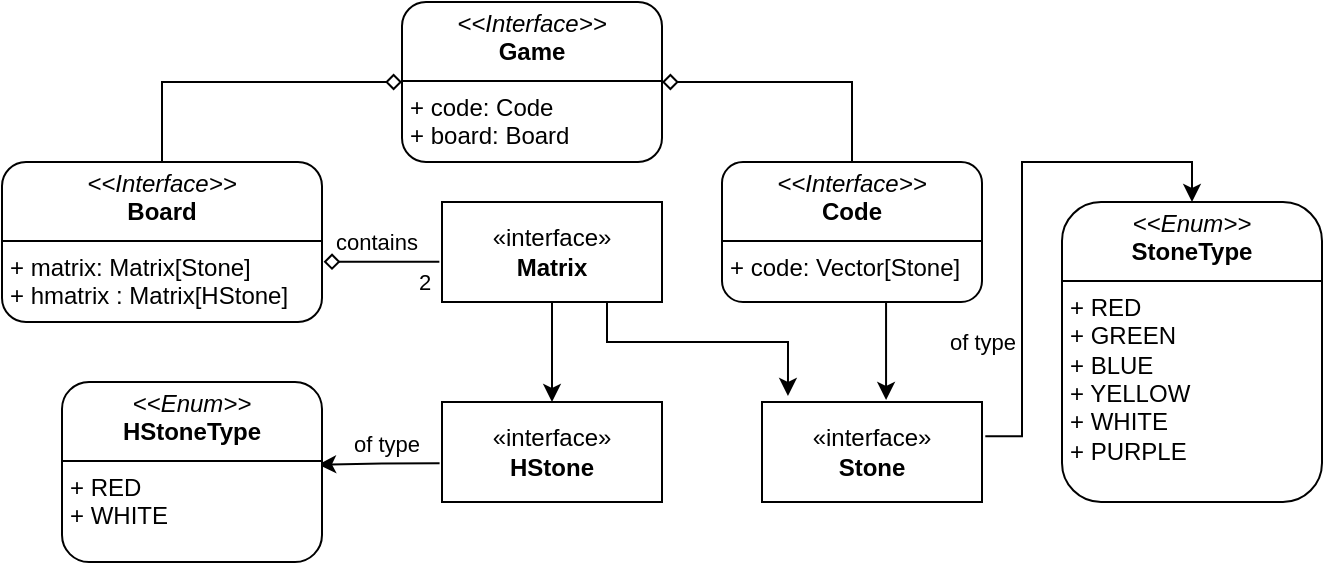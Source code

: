 <mxfile version="26.0.15">
  <diagram name="Pagina-1" id="xHo8FlIO1qtZDYCPHyb3">
    <mxGraphModel dx="909" dy="802" grid="1" gridSize="10" guides="1" tooltips="1" connect="1" arrows="1" fold="1" page="1" pageScale="1" pageWidth="827" pageHeight="1169" math="0" shadow="0">
      <root>
        <mxCell id="0" />
        <mxCell id="1" parent="0" />
        <mxCell id="mPEz37Rw0iS6tKse6qjw-1" value="&lt;p style=&quot;margin:0px;margin-top:4px;text-align:center;&quot;&gt;&lt;i&gt;&amp;lt;&amp;lt;Interface&amp;gt;&amp;gt;&lt;/i&gt;&lt;br&gt;&lt;b&gt;Game&lt;/b&gt;&lt;/p&gt;&lt;hr size=&quot;1&quot; style=&quot;border-style:solid;&quot;&gt;&lt;p style=&quot;margin:0px;margin-left:4px;&quot;&gt;+ code: Code&lt;br&gt;+ board: Board&lt;/p&gt;" style="verticalAlign=top;align=left;overflow=fill;html=1;whiteSpace=wrap;rounded=1;" vertex="1" parent="1">
          <mxGeometry x="310" y="150" width="130" height="80" as="geometry" />
        </mxCell>
        <mxCell id="mPEz37Rw0iS6tKse6qjw-7" style="edgeStyle=orthogonalEdgeStyle;rounded=0;orthogonalLoop=1;jettySize=auto;html=1;exitX=0.5;exitY=0;exitDx=0;exitDy=0;entryX=1;entryY=0.5;entryDx=0;entryDy=0;endArrow=diamond;endFill=0;" edge="1" parent="1" source="mPEz37Rw0iS6tKse6qjw-3" target="mPEz37Rw0iS6tKse6qjw-1">
          <mxGeometry relative="1" as="geometry" />
        </mxCell>
        <mxCell id="mPEz37Rw0iS6tKse6qjw-3" value="&lt;p style=&quot;margin:0px;margin-top:4px;text-align:center;&quot;&gt;&lt;i&gt;&amp;lt;&amp;lt;Interface&amp;gt;&amp;gt;&lt;/i&gt;&lt;br&gt;&lt;b&gt;Code&lt;/b&gt;&lt;/p&gt;&lt;hr size=&quot;1&quot; style=&quot;border-style:solid;&quot;&gt;&lt;p style=&quot;margin:0px;margin-left:4px;&quot;&gt;+ code: Vector[Stone]&lt;br&gt;&lt;/p&gt;" style="verticalAlign=top;align=left;overflow=fill;html=1;whiteSpace=wrap;rounded=1;" vertex="1" parent="1">
          <mxGeometry x="470" y="230" width="130" height="70" as="geometry" />
        </mxCell>
        <mxCell id="mPEz37Rw0iS6tKse6qjw-6" style="edgeStyle=orthogonalEdgeStyle;rounded=0;orthogonalLoop=1;jettySize=auto;html=1;entryX=0;entryY=0.5;entryDx=0;entryDy=0;exitX=0.5;exitY=0;exitDx=0;exitDy=0;endArrow=diamond;endFill=0;" edge="1" parent="1" source="mPEz37Rw0iS6tKse6qjw-4" target="mPEz37Rw0iS6tKse6qjw-1">
          <mxGeometry relative="1" as="geometry" />
        </mxCell>
        <mxCell id="mPEz37Rw0iS6tKse6qjw-4" value="&lt;p style=&quot;margin:0px;margin-top:4px;text-align:center;&quot;&gt;&lt;i&gt;&amp;lt;&amp;lt;Interface&amp;gt;&amp;gt;&lt;/i&gt;&lt;br&gt;&lt;b&gt;Board&lt;/b&gt;&lt;/p&gt;&lt;hr size=&quot;1&quot; style=&quot;border-style:solid;&quot;&gt;&lt;p style=&quot;margin:0px;margin-left:4px;&quot;&gt;+ matrix: Matrix[Stone]&lt;br&gt;&lt;/p&gt;&lt;p style=&quot;margin:0px;margin-left:4px;&quot;&gt;+ hmatrix : Matrix[HStone]&lt;/p&gt;" style="verticalAlign=top;align=left;overflow=fill;html=1;whiteSpace=wrap;rounded=1;" vertex="1" parent="1">
          <mxGeometry x="110" y="230" width="160" height="80" as="geometry" />
        </mxCell>
        <mxCell id="mPEz37Rw0iS6tKse6qjw-19" style="edgeStyle=orthogonalEdgeStyle;rounded=0;orthogonalLoop=1;jettySize=auto;html=1;exitX=0.5;exitY=1;exitDx=0;exitDy=0;entryX=0.5;entryY=0;entryDx=0;entryDy=0;" edge="1" parent="1" source="mPEz37Rw0iS6tKse6qjw-5" target="mPEz37Rw0iS6tKse6qjw-8">
          <mxGeometry relative="1" as="geometry">
            <Array as="points">
              <mxPoint x="385" y="300" />
              <mxPoint x="385" y="380" />
            </Array>
          </mxGeometry>
        </mxCell>
        <mxCell id="mPEz37Rw0iS6tKse6qjw-20" style="edgeStyle=orthogonalEdgeStyle;rounded=0;orthogonalLoop=1;jettySize=auto;html=1;exitX=0.75;exitY=1;exitDx=0;exitDy=0;entryX=0.118;entryY=-0.06;entryDx=0;entryDy=0;entryPerimeter=0;" edge="1" parent="1" source="mPEz37Rw0iS6tKse6qjw-5" target="mPEz37Rw0iS6tKse6qjw-9">
          <mxGeometry relative="1" as="geometry">
            <Array as="points">
              <mxPoint x="413" y="320" />
              <mxPoint x="503" y="320" />
            </Array>
          </mxGeometry>
        </mxCell>
        <mxCell id="mPEz37Rw0iS6tKse6qjw-5" value="«interface»&lt;br&gt;&lt;b&gt;Matrix&lt;/b&gt;" style="html=1;whiteSpace=wrap;" vertex="1" parent="1">
          <mxGeometry x="330" y="250" width="110" height="50" as="geometry" />
        </mxCell>
        <mxCell id="mPEz37Rw0iS6tKse6qjw-15" style="edgeStyle=orthogonalEdgeStyle;rounded=0;orthogonalLoop=1;jettySize=auto;html=1;exitX=-0.011;exitY=0.613;exitDx=0;exitDy=0;entryX=0.985;entryY=0.459;entryDx=0;entryDy=0;entryPerimeter=0;exitPerimeter=0;" edge="1" parent="1" source="mPEz37Rw0iS6tKse6qjw-8" target="mPEz37Rw0iS6tKse6qjw-10">
          <mxGeometry relative="1" as="geometry" />
        </mxCell>
        <mxCell id="mPEz37Rw0iS6tKse6qjw-16" value="of type" style="edgeLabel;html=1;align=center;verticalAlign=middle;resizable=0;points=[];" vertex="1" connectable="0" parent="mPEz37Rw0iS6tKse6qjw-15">
          <mxGeometry x="0.08" relative="1" as="geometry">
            <mxPoint x="5" y="-11" as="offset" />
          </mxGeometry>
        </mxCell>
        <mxCell id="mPEz37Rw0iS6tKse6qjw-8" value="«interface»&lt;br&gt;&lt;b&gt;HStone&lt;/b&gt;" style="html=1;whiteSpace=wrap;" vertex="1" parent="1">
          <mxGeometry x="330" y="350" width="110" height="50" as="geometry" />
        </mxCell>
        <mxCell id="mPEz37Rw0iS6tKse6qjw-17" style="edgeStyle=orthogonalEdgeStyle;rounded=0;orthogonalLoop=1;jettySize=auto;html=1;exitX=1.015;exitY=0.342;exitDx=0;exitDy=0;entryX=0.5;entryY=0;entryDx=0;entryDy=0;exitPerimeter=0;" edge="1" parent="1" source="mPEz37Rw0iS6tKse6qjw-9" target="mPEz37Rw0iS6tKse6qjw-11">
          <mxGeometry relative="1" as="geometry" />
        </mxCell>
        <mxCell id="mPEz37Rw0iS6tKse6qjw-18" value="of type" style="edgeLabel;html=1;align=center;verticalAlign=middle;resizable=0;points=[];" vertex="1" connectable="0" parent="mPEz37Rw0iS6tKse6qjw-17">
          <mxGeometry x="-0.16" relative="1" as="geometry">
            <mxPoint x="-20" y="44" as="offset" />
          </mxGeometry>
        </mxCell>
        <mxCell id="mPEz37Rw0iS6tKse6qjw-9" value="«interface»&lt;br&gt;&lt;b&gt;Stone&lt;/b&gt;" style="html=1;whiteSpace=wrap;" vertex="1" parent="1">
          <mxGeometry x="490" y="350" width="110" height="50" as="geometry" />
        </mxCell>
        <mxCell id="mPEz37Rw0iS6tKse6qjw-10" value="&lt;p style=&quot;margin:0px;margin-top:4px;text-align:center;&quot;&gt;&lt;i&gt;&amp;lt;&amp;lt;Enum&amp;gt;&amp;gt;&lt;/i&gt;&lt;br&gt;&lt;b&gt;HStoneType&lt;/b&gt;&lt;/p&gt;&lt;hr size=&quot;1&quot; style=&quot;border-style:solid;&quot;&gt;&lt;p style=&quot;margin:0px;margin-left:4px;&quot;&gt;+ RED&lt;/p&gt;&lt;p style=&quot;margin:0px;margin-left:4px;&quot;&gt;+ WHITE&lt;/p&gt;" style="verticalAlign=top;align=left;overflow=fill;html=1;whiteSpace=wrap;rounded=1;" vertex="1" parent="1">
          <mxGeometry x="140" y="340" width="130" height="90" as="geometry" />
        </mxCell>
        <mxCell id="mPEz37Rw0iS6tKse6qjw-11" value="&lt;p style=&quot;margin:0px;margin-top:4px;text-align:center;&quot;&gt;&lt;i&gt;&amp;lt;&amp;lt;Enum&amp;gt;&amp;gt;&lt;/i&gt;&lt;br&gt;&lt;b&gt;StoneType&lt;/b&gt;&lt;/p&gt;&lt;hr size=&quot;1&quot; style=&quot;border-style:solid;&quot;&gt;&lt;p style=&quot;margin:0px;margin-left:4px;&quot;&gt;+ RED&lt;/p&gt;&lt;p style=&quot;margin:0px;margin-left:4px;&quot;&gt;+ GREEN&lt;/p&gt;&lt;p style=&quot;margin:0px;margin-left:4px;&quot;&gt;+ BLUE&lt;/p&gt;&lt;p style=&quot;margin:0px;margin-left:4px;&quot;&gt;+ YELLOW&lt;/p&gt;&lt;p style=&quot;margin:0px;margin-left:4px;&quot;&gt;+ WHITE&lt;/p&gt;&lt;p style=&quot;margin:0px;margin-left:4px;&quot;&gt;+ PURPLE&lt;/p&gt;" style="verticalAlign=top;align=left;overflow=fill;html=1;whiteSpace=wrap;rounded=1;" vertex="1" parent="1">
          <mxGeometry x="640" y="250" width="130" height="150" as="geometry" />
        </mxCell>
        <mxCell id="mPEz37Rw0iS6tKse6qjw-21" style="edgeStyle=orthogonalEdgeStyle;rounded=0;orthogonalLoop=1;jettySize=auto;html=1;exitX=0.631;exitY=1;exitDx=0;exitDy=0;entryX=0.564;entryY=-0.02;entryDx=0;entryDy=0;entryPerimeter=0;exitPerimeter=0;" edge="1" parent="1" source="mPEz37Rw0iS6tKse6qjw-3" target="mPEz37Rw0iS6tKse6qjw-9">
          <mxGeometry relative="1" as="geometry" />
        </mxCell>
        <mxCell id="mPEz37Rw0iS6tKse6qjw-23" style="edgeStyle=orthogonalEdgeStyle;rounded=0;orthogonalLoop=1;jettySize=auto;html=1;entryX=1.005;entryY=0.623;entryDx=0;entryDy=0;entryPerimeter=0;exitX=-0.012;exitY=0.597;exitDx=0;exitDy=0;exitPerimeter=0;endArrow=diamond;endFill=0;" edge="1" parent="1" source="mPEz37Rw0iS6tKse6qjw-5" target="mPEz37Rw0iS6tKse6qjw-4">
          <mxGeometry relative="1" as="geometry">
            <mxPoint x="320" y="303" as="sourcePoint" />
          </mxGeometry>
        </mxCell>
        <mxCell id="mPEz37Rw0iS6tKse6qjw-24" value="contains" style="edgeLabel;html=1;align=center;verticalAlign=middle;resizable=0;points=[];" vertex="1" connectable="0" parent="mPEz37Rw0iS6tKse6qjw-23">
          <mxGeometry x="0.279" y="-2" relative="1" as="geometry">
            <mxPoint x="5" y="-8" as="offset" />
          </mxGeometry>
        </mxCell>
        <mxCell id="mPEz37Rw0iS6tKse6qjw-25" value="2" style="edgeLabel;html=1;align=center;verticalAlign=middle;resizable=0;points=[];" vertex="1" connectable="0" parent="mPEz37Rw0iS6tKse6qjw-23">
          <mxGeometry x="-0.732" y="-1" relative="1" as="geometry">
            <mxPoint y="11" as="offset" />
          </mxGeometry>
        </mxCell>
      </root>
    </mxGraphModel>
  </diagram>
</mxfile>

